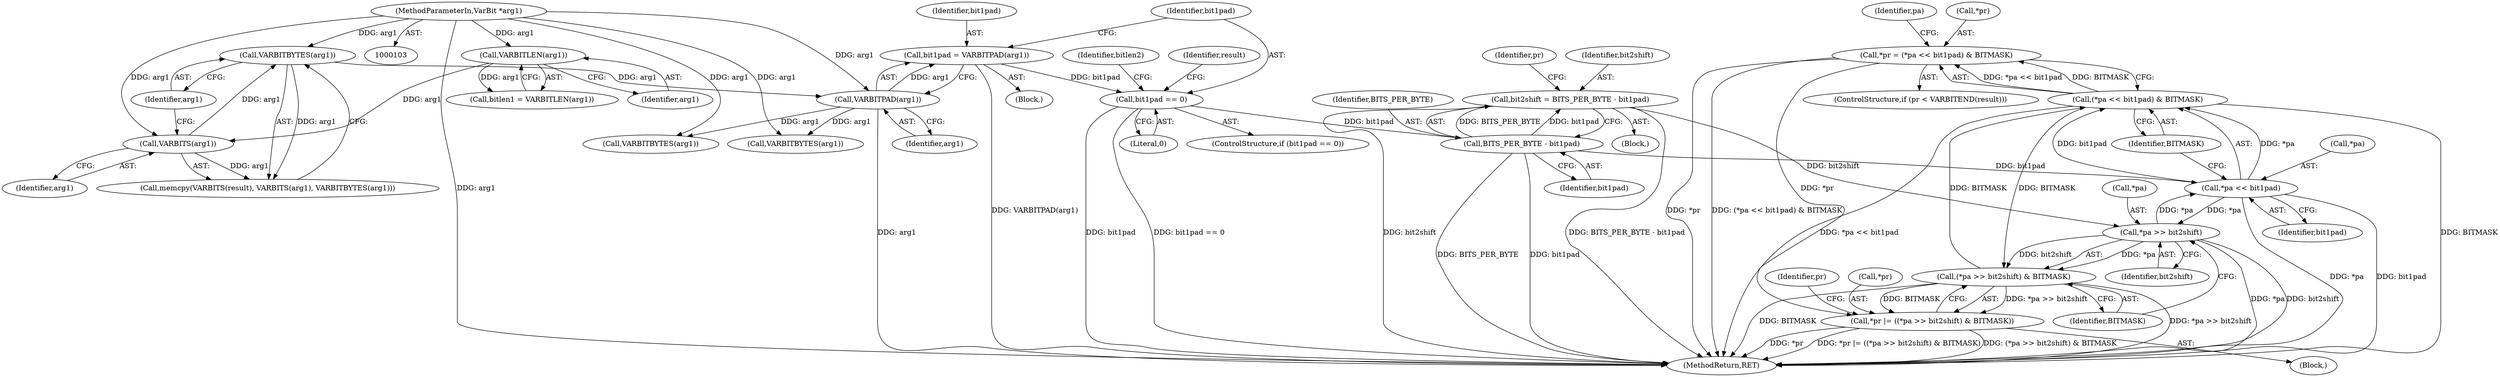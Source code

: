 digraph "0_postgres_31400a673325147e1205326008e32135a78b4d8a_20@pointer" {
"1000232" [label="(Call,*pr = (*pa << bit1pad) & BITMASK)"];
"1000235" [label="(Call,(*pa << bit1pad) & BITMASK)"];
"1000236" [label="(Call,*pa << bit1pad)"];
"1000220" [label="(Call,*pa >> bit2shift)"];
"1000190" [label="(Call,bit2shift = BITS_PER_BYTE - bit1pad)"];
"1000192" [label="(Call,BITS_PER_BYTE - bit1pad)"];
"1000170" [label="(Call,bit1pad == 0)"];
"1000165" [label="(Call,bit1pad = VARBITPAD(arg1))"];
"1000167" [label="(Call,VARBITPAD(arg1))"];
"1000163" [label="(Call,VARBITBYTES(arg1))"];
"1000161" [label="(Call,VARBITS(arg1))"];
"1000117" [label="(Call,VARBITLEN(arg1))"];
"1000104" [label="(MethodParameterIn,VarBit *arg1)"];
"1000219" [label="(Call,(*pa >> bit2shift) & BITMASK)"];
"1000216" [label="(Call,*pr |= ((*pa >> bit2shift) & BITMASK))"];
"1000226" [label="(Identifier,pr)"];
"1000189" [label="(Block,)"];
"1000117" [label="(Call,VARBITLEN(arg1))"];
"1000220" [label="(Call,*pa >> bit2shift)"];
"1000219" [label="(Call,(*pa >> bit2shift) & BITMASK)"];
"1000106" [label="(Block,)"];
"1000170" [label="(Call,bit1pad == 0)"];
"1000243" [label="(MethodReturn,RET)"];
"1000235" [label="(Call,(*pa << bit1pad) & BITMASK)"];
"1000221" [label="(Call,*pa)"];
"1000223" [label="(Identifier,bit2shift)"];
"1000237" [label="(Call,*pa)"];
"1000232" [label="(Call,*pr = (*pa << bit1pad) & BITMASK)"];
"1000163" [label="(Call,VARBITBYTES(arg1))"];
"1000167" [label="(Call,VARBITPAD(arg1))"];
"1000115" [label="(Call,bitlen1 = VARBITLEN(arg1))"];
"1000194" [label="(Identifier,bit1pad)"];
"1000196" [label="(Identifier,pr)"];
"1000166" [label="(Identifier,bit1pad)"];
"1000240" [label="(Identifier,BITMASK)"];
"1000236" [label="(Call,*pa << bit1pad)"];
"1000178" [label="(Call,VARBITBYTES(arg1))"];
"1000118" [label="(Identifier,arg1)"];
"1000193" [label="(Identifier,BITS_PER_BYTE)"];
"1000191" [label="(Identifier,bit2shift)"];
"1000190" [label="(Call,bit2shift = BITS_PER_BYTE - bit1pad)"];
"1000168" [label="(Identifier,arg1)"];
"1000187" [label="(Identifier,bitlen2)"];
"1000227" [label="(ControlStructure,if (pr < VARBITEND(result)))"];
"1000216" [label="(Call,*pr |= ((*pa >> bit2shift) & BITMASK))"];
"1000165" [label="(Call,bit1pad = VARBITPAD(arg1))"];
"1000224" [label="(Identifier,BITMASK)"];
"1000172" [label="(Literal,0)"];
"1000239" [label="(Identifier,bit1pad)"];
"1000192" [label="(Call,BITS_PER_BYTE - bit1pad)"];
"1000161" [label="(Call,VARBITS(arg1))"];
"1000158" [label="(Call,memcpy(VARBITS(result), VARBITS(arg1), VARBITBYTES(arg1)))"];
"1000217" [label="(Call,*pr)"];
"1000214" [label="(Identifier,pa)"];
"1000201" [label="(Call,VARBITBYTES(arg1))"];
"1000177" [label="(Identifier,result)"];
"1000233" [label="(Call,*pr)"];
"1000171" [label="(Identifier,bit1pad)"];
"1000169" [label="(ControlStructure,if (bit1pad == 0))"];
"1000164" [label="(Identifier,arg1)"];
"1000162" [label="(Identifier,arg1)"];
"1000104" [label="(MethodParameterIn,VarBit *arg1)"];
"1000215" [label="(Block,)"];
"1000232" -> "1000227"  [label="AST: "];
"1000232" -> "1000235"  [label="CFG: "];
"1000233" -> "1000232"  [label="AST: "];
"1000235" -> "1000232"  [label="AST: "];
"1000214" -> "1000232"  [label="CFG: "];
"1000232" -> "1000243"  [label="DDG: *pr"];
"1000232" -> "1000243"  [label="DDG: (*pa << bit1pad) & BITMASK"];
"1000232" -> "1000216"  [label="DDG: *pr"];
"1000235" -> "1000232"  [label="DDG: *pa << bit1pad"];
"1000235" -> "1000232"  [label="DDG: BITMASK"];
"1000235" -> "1000240"  [label="CFG: "];
"1000236" -> "1000235"  [label="AST: "];
"1000240" -> "1000235"  [label="AST: "];
"1000235" -> "1000243"  [label="DDG: *pa << bit1pad"];
"1000235" -> "1000243"  [label="DDG: BITMASK"];
"1000235" -> "1000219"  [label="DDG: BITMASK"];
"1000236" -> "1000235"  [label="DDG: *pa"];
"1000236" -> "1000235"  [label="DDG: bit1pad"];
"1000219" -> "1000235"  [label="DDG: BITMASK"];
"1000236" -> "1000239"  [label="CFG: "];
"1000237" -> "1000236"  [label="AST: "];
"1000239" -> "1000236"  [label="AST: "];
"1000240" -> "1000236"  [label="CFG: "];
"1000236" -> "1000243"  [label="DDG: *pa"];
"1000236" -> "1000243"  [label="DDG: bit1pad"];
"1000236" -> "1000220"  [label="DDG: *pa"];
"1000220" -> "1000236"  [label="DDG: *pa"];
"1000192" -> "1000236"  [label="DDG: bit1pad"];
"1000220" -> "1000219"  [label="AST: "];
"1000220" -> "1000223"  [label="CFG: "];
"1000221" -> "1000220"  [label="AST: "];
"1000223" -> "1000220"  [label="AST: "];
"1000224" -> "1000220"  [label="CFG: "];
"1000220" -> "1000243"  [label="DDG: *pa"];
"1000220" -> "1000243"  [label="DDG: bit2shift"];
"1000220" -> "1000219"  [label="DDG: *pa"];
"1000220" -> "1000219"  [label="DDG: bit2shift"];
"1000190" -> "1000220"  [label="DDG: bit2shift"];
"1000190" -> "1000189"  [label="AST: "];
"1000190" -> "1000192"  [label="CFG: "];
"1000191" -> "1000190"  [label="AST: "];
"1000192" -> "1000190"  [label="AST: "];
"1000196" -> "1000190"  [label="CFG: "];
"1000190" -> "1000243"  [label="DDG: bit2shift"];
"1000190" -> "1000243"  [label="DDG: BITS_PER_BYTE - bit1pad"];
"1000192" -> "1000190"  [label="DDG: BITS_PER_BYTE"];
"1000192" -> "1000190"  [label="DDG: bit1pad"];
"1000192" -> "1000194"  [label="CFG: "];
"1000193" -> "1000192"  [label="AST: "];
"1000194" -> "1000192"  [label="AST: "];
"1000192" -> "1000243"  [label="DDG: bit1pad"];
"1000192" -> "1000243"  [label="DDG: BITS_PER_BYTE"];
"1000170" -> "1000192"  [label="DDG: bit1pad"];
"1000170" -> "1000169"  [label="AST: "];
"1000170" -> "1000172"  [label="CFG: "];
"1000171" -> "1000170"  [label="AST: "];
"1000172" -> "1000170"  [label="AST: "];
"1000177" -> "1000170"  [label="CFG: "];
"1000187" -> "1000170"  [label="CFG: "];
"1000170" -> "1000243"  [label="DDG: bit1pad"];
"1000170" -> "1000243"  [label="DDG: bit1pad == 0"];
"1000165" -> "1000170"  [label="DDG: bit1pad"];
"1000165" -> "1000106"  [label="AST: "];
"1000165" -> "1000167"  [label="CFG: "];
"1000166" -> "1000165"  [label="AST: "];
"1000167" -> "1000165"  [label="AST: "];
"1000171" -> "1000165"  [label="CFG: "];
"1000165" -> "1000243"  [label="DDG: VARBITPAD(arg1)"];
"1000167" -> "1000165"  [label="DDG: arg1"];
"1000167" -> "1000168"  [label="CFG: "];
"1000168" -> "1000167"  [label="AST: "];
"1000167" -> "1000243"  [label="DDG: arg1"];
"1000163" -> "1000167"  [label="DDG: arg1"];
"1000104" -> "1000167"  [label="DDG: arg1"];
"1000167" -> "1000178"  [label="DDG: arg1"];
"1000167" -> "1000201"  [label="DDG: arg1"];
"1000163" -> "1000158"  [label="AST: "];
"1000163" -> "1000164"  [label="CFG: "];
"1000164" -> "1000163"  [label="AST: "];
"1000158" -> "1000163"  [label="CFG: "];
"1000163" -> "1000158"  [label="DDG: arg1"];
"1000161" -> "1000163"  [label="DDG: arg1"];
"1000104" -> "1000163"  [label="DDG: arg1"];
"1000161" -> "1000158"  [label="AST: "];
"1000161" -> "1000162"  [label="CFG: "];
"1000162" -> "1000161"  [label="AST: "];
"1000164" -> "1000161"  [label="CFG: "];
"1000161" -> "1000158"  [label="DDG: arg1"];
"1000117" -> "1000161"  [label="DDG: arg1"];
"1000104" -> "1000161"  [label="DDG: arg1"];
"1000117" -> "1000115"  [label="AST: "];
"1000117" -> "1000118"  [label="CFG: "];
"1000118" -> "1000117"  [label="AST: "];
"1000115" -> "1000117"  [label="CFG: "];
"1000117" -> "1000115"  [label="DDG: arg1"];
"1000104" -> "1000117"  [label="DDG: arg1"];
"1000104" -> "1000103"  [label="AST: "];
"1000104" -> "1000243"  [label="DDG: arg1"];
"1000104" -> "1000178"  [label="DDG: arg1"];
"1000104" -> "1000201"  [label="DDG: arg1"];
"1000219" -> "1000216"  [label="AST: "];
"1000219" -> "1000224"  [label="CFG: "];
"1000224" -> "1000219"  [label="AST: "];
"1000216" -> "1000219"  [label="CFG: "];
"1000219" -> "1000243"  [label="DDG: *pa >> bit2shift"];
"1000219" -> "1000243"  [label="DDG: BITMASK"];
"1000219" -> "1000216"  [label="DDG: *pa >> bit2shift"];
"1000219" -> "1000216"  [label="DDG: BITMASK"];
"1000216" -> "1000215"  [label="AST: "];
"1000217" -> "1000216"  [label="AST: "];
"1000226" -> "1000216"  [label="CFG: "];
"1000216" -> "1000243"  [label="DDG: *pr |= ((*pa >> bit2shift) & BITMASK)"];
"1000216" -> "1000243"  [label="DDG: (*pa >> bit2shift) & BITMASK"];
"1000216" -> "1000243"  [label="DDG: *pr"];
}

